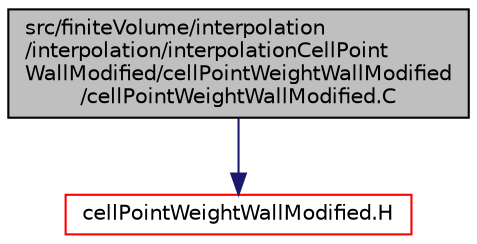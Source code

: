 digraph "src/finiteVolume/interpolation/interpolation/interpolationCellPointWallModified/cellPointWeightWallModified/cellPointWeightWallModified.C"
{
  bgcolor="transparent";
  edge [fontname="Helvetica",fontsize="10",labelfontname="Helvetica",labelfontsize="10"];
  node [fontname="Helvetica",fontsize="10",shape=record];
  Node1 [label="src/finiteVolume/interpolation\l/interpolation/interpolationCellPoint\lWallModified/cellPointWeightWallModified\l/cellPointWeightWallModified.C",height=0.2,width=0.4,color="black", fillcolor="grey75", style="filled", fontcolor="black"];
  Node1 -> Node2 [color="midnightblue",fontsize="10",style="solid",fontname="Helvetica"];
  Node2 [label="cellPointWeightWallModified.H",height=0.2,width=0.4,color="red",URL="$a06002.html"];
}

